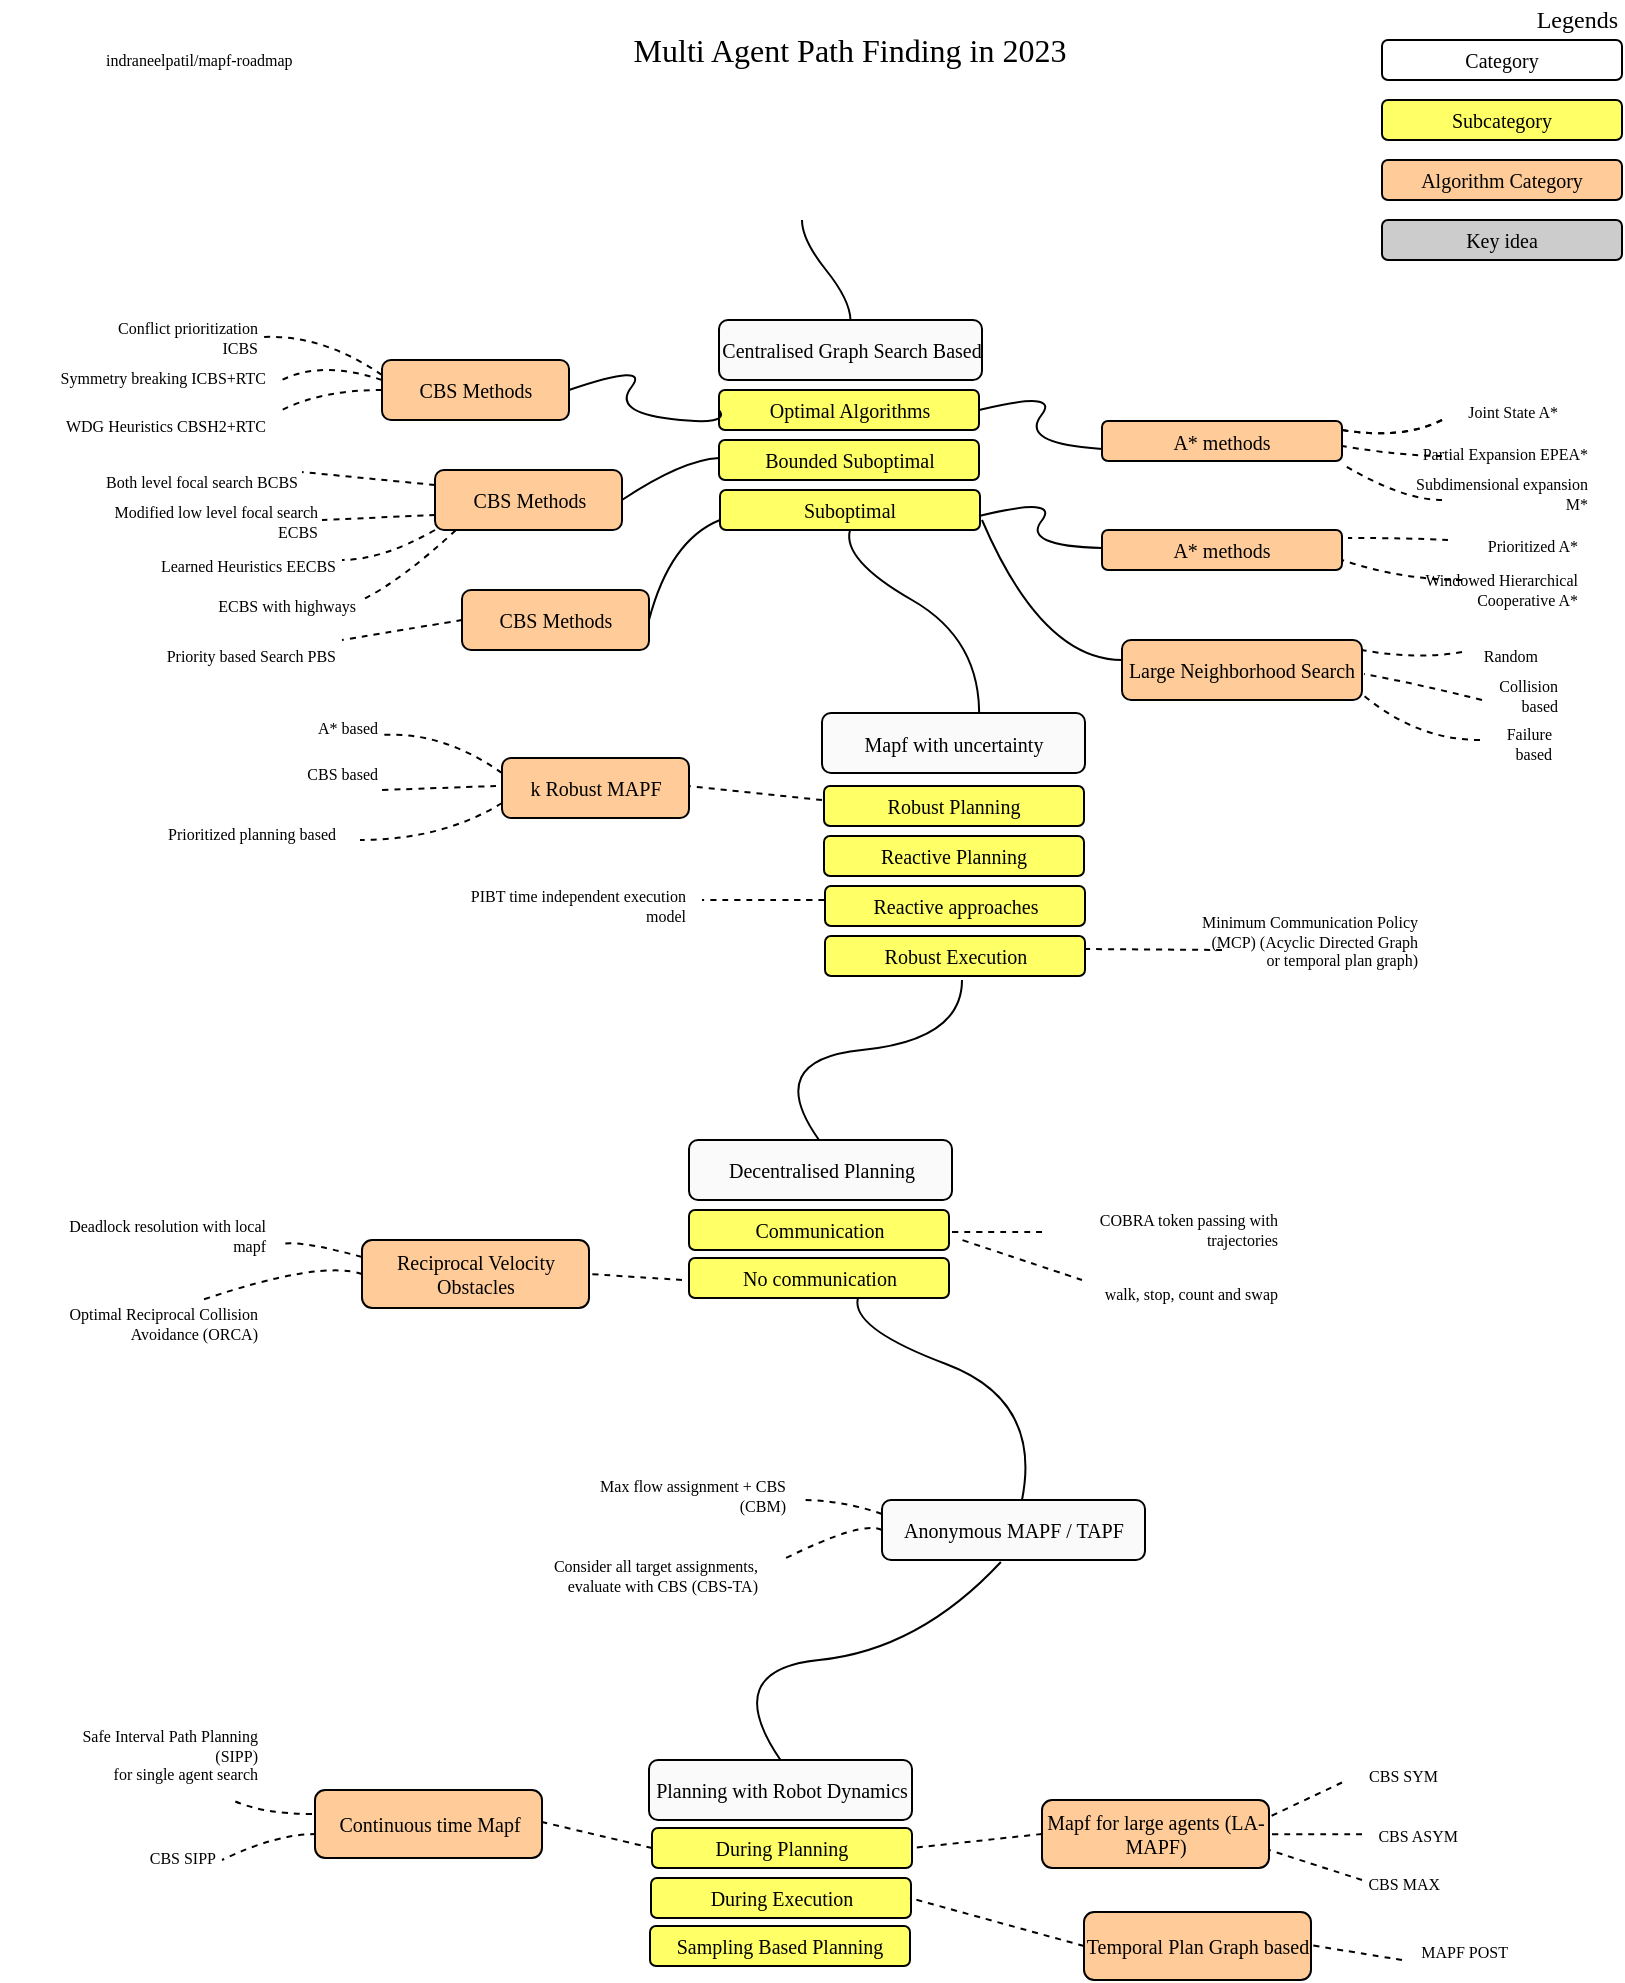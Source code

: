 <mxfile version="21.6.3" type="github">
  <diagram id="CwU8dhpzYnV2hqpYqISQ" name="Page-1">
    <mxGraphModel dx="1590" dy="447" grid="1" gridSize="10" guides="1" tooltips="1" connect="1" arrows="1" fold="1" page="1" pageScale="1" pageWidth="827" pageHeight="1169" background="#ffffff" math="0" shadow="0">
      <root>
        <mxCell id="0" />
        <mxCell id="1" parent="0" />
        <mxCell id="4" value="Multi Agent Path Finding in 2023" style="text;html=1;strokeColor=none;fillColor=none;align=center;verticalAlign=middle;whiteSpace=wrap;rounded=0;comic=0;fontFamily=Verdana;fontSize=16;fontStyle=0" parent="1" vertex="1">
          <mxGeometry x="273.5" y="30" width="280" height="30" as="geometry" />
        </mxCell>
        <mxCell id="5" value="Legends" style="text;html=1;strokeColor=none;fillColor=none;align=right;verticalAlign=middle;whiteSpace=wrap;rounded=0;comic=0;fontFamily=Verdana;fontSize=12;" parent="1" vertex="1">
          <mxGeometry x="720" y="20" width="80" height="20" as="geometry" />
        </mxCell>
        <mxCell id="7" value="Subcategory" style="rounded=1;whiteSpace=wrap;html=1;comic=0;fontFamily=Verdana;fontSize=10;fillColor=#FFFF66;" parent="1" vertex="1">
          <mxGeometry x="680" y="70" width="120" height="20" as="geometry" />
        </mxCell>
        <mxCell id="9" value="Algorithm Category" style="rounded=1;whiteSpace=wrap;html=1;comic=0;fontFamily=Verdana;fontSize=10;fillColor=#FFCC99;" parent="1" vertex="1">
          <mxGeometry x="680" y="100" width="120" height="20" as="geometry" />
        </mxCell>
        <mxCell id="10" value="Key idea" style="rounded=1;whiteSpace=wrap;html=1;comic=0;fontFamily=Verdana;fontSize=10;fillColor=#CCCCCC;" parent="1" vertex="1">
          <mxGeometry x="680" y="130" width="120" height="20" as="geometry" />
        </mxCell>
        <mxCell id="15" value="" style="curved=1;endArrow=none;html=1;fontFamily=Verdana;fontSize=10;exitX=0.5;exitY=1;entryX=0.5;entryY=0;endFill=0;" parent="1" target="17" edge="1">
          <mxGeometry width="50" height="50" relative="1" as="geometry">
            <mxPoint x="390" y="130" as="sourcePoint" />
            <mxPoint x="360" y="190" as="targetPoint" />
            <Array as="points">
              <mxPoint x="390" y="140" />
              <mxPoint x="414" y="170" />
            </Array>
          </mxGeometry>
        </mxCell>
        <mxCell id="17" value="Centralised Graph Search Based" style="rounded=1;whiteSpace=wrap;html=1;comic=0;fontFamily=Verdana;fontSize=10;fillColor=#fafafa;" parent="1" vertex="1">
          <mxGeometry x="348.5" y="180" width="131.5" height="30" as="geometry" />
        </mxCell>
        <mxCell id="18" value="Optimal Algorithms" style="rounded=1;whiteSpace=wrap;html=1;comic=0;fontFamily=Verdana;fontSize=10;fillColor=#FFFF66;" parent="1" vertex="1">
          <mxGeometry x="348.5" y="215" width="130" height="20" as="geometry" />
        </mxCell>
        <mxCell id="20" value="Bounded Suboptimal" style="rounded=1;whiteSpace=wrap;html=1;comic=0;fontFamily=Verdana;fontSize=10;fillColor=#FFFF66;" parent="1" vertex="1">
          <mxGeometry x="348.5" y="240" width="130" height="20" as="geometry" />
        </mxCell>
        <mxCell id="52" value="" style="curved=1;endArrow=none;html=1;fontFamily=Verdana;fontSize=10;entryX=0.5;entryY=0;endFill=0;exitX=0.5;exitY=1;exitDx=0;exitDy=0;" parent="1" source="3GfHXLE6OEoNehkDiDL5-192" edge="1">
          <mxGeometry width="50" height="50" relative="1" as="geometry">
            <mxPoint x="420" y="290" as="sourcePoint" />
            <mxPoint x="478.5" y="380" as="targetPoint" />
            <Array as="points">
              <mxPoint x="410" y="300" />
              <mxPoint x="480" y="340" />
            </Array>
          </mxGeometry>
        </mxCell>
        <mxCell id="ac9188710934de2-52" value="" style="shape=image;html=1;verticalAlign=top;verticalLabelPosition=bottom;labelBackgroundColor=#ffffff;imageAspect=0;aspect=fixed;image=https://cdn1.iconfinder.com/data/icons/logotypes/32/github-128.png;rounded=1;glass=0;comic=0;strokeColor=#000000;fillColor=#FFFFFF;fontFamily=Verdana;fontSize=14;align=center;" parent="1" vertex="1">
          <mxGeometry x="20" y="40" width="20" height="20" as="geometry" />
        </mxCell>
        <mxCell id="ac9188710934de2-55" value="indraneelpatil/mapf-roadmap" style="text;html=1;strokeColor=none;fillColor=none;align=left;verticalAlign=middle;whiteSpace=wrap;rounded=0;comic=0;fontFamily=Verdana;fontSize=8;" parent="1" vertex="1">
          <mxGeometry x="40" y="42.5" width="260" height="15" as="geometry" />
        </mxCell>
        <mxCell id="3GfHXLE6OEoNehkDiDL5-192" value="Suboptimal" style="rounded=1;whiteSpace=wrap;html=1;comic=0;fontFamily=Verdana;fontSize=10;fillColor=#FFFF66;" vertex="1" parent="1">
          <mxGeometry x="349" y="265" width="130" height="20" as="geometry" />
        </mxCell>
        <mxCell id="3GfHXLE6OEoNehkDiDL5-195" value="" style="curved=1;endArrow=none;html=1;fontFamily=Verdana;fontSize=10;exitX=0;exitY=0.5;entryX=1;entryY=0.5;endFill=0;exitDx=0;exitDy=0;" edge="1" parent="1" source="3GfHXLE6OEoNehkDiDL5-196">
          <mxGeometry width="50" height="50" relative="1" as="geometry">
            <mxPoint x="589.5" y="247" as="sourcePoint" />
            <mxPoint x="478.5" y="225" as="targetPoint" />
            <Array as="points">
              <mxPoint x="559.5" y="247" />
              <mxPoint x="500" y="240" />
              <mxPoint x="519.5" y="215" />
            </Array>
          </mxGeometry>
        </mxCell>
        <mxCell id="3GfHXLE6OEoNehkDiDL5-196" value="A* methods" style="rounded=1;whiteSpace=wrap;html=1;comic=0;fontFamily=Verdana;fontSize=10;fillColor=#ffcc99;strokeColor=#000000;" vertex="1" parent="1">
          <mxGeometry x="540" y="230.5" width="120" height="20" as="geometry" />
        </mxCell>
        <mxCell id="3GfHXLE6OEoNehkDiDL5-197" value="Category" style="rounded=1;whiteSpace=wrap;html=1;comic=0;fontFamily=Verdana;fontSize=10;" vertex="1" parent="1">
          <mxGeometry x="680" y="40" width="120" height="20" as="geometry" />
        </mxCell>
        <mxCell id="3GfHXLE6OEoNehkDiDL5-198" value="" style="curved=1;endArrow=none;html=1;fontFamily=Verdana;fontSize=8;entryX=1;entryY=0.5;endFill=0;dashed=1;" edge="1" parent="1">
          <mxGeometry width="50" height="50" relative="1" as="geometry">
            <mxPoint x="710" y="230" as="sourcePoint" />
            <mxPoint x="660" y="235" as="targetPoint" />
            <Array as="points">
              <mxPoint x="690" y="240" />
            </Array>
          </mxGeometry>
        </mxCell>
        <mxCell id="3GfHXLE6OEoNehkDiDL5-199" value="Joint State A*" style="text;html=1;strokeColor=none;fillColor=none;align=right;verticalAlign=middle;whiteSpace=wrap;rounded=0;comic=0;fontFamily=Verdana;fontSize=8;" vertex="1" parent="1">
          <mxGeometry x="510" y="218" width="260" height="15" as="geometry" />
        </mxCell>
        <mxCell id="3GfHXLE6OEoNehkDiDL5-200" value="" style="curved=1;endArrow=none;html=1;fontFamily=Verdana;fontSize=8;entryX=1;entryY=0.5;endFill=0;dashed=1;" edge="1" parent="1">
          <mxGeometry width="50" height="50" relative="1" as="geometry">
            <mxPoint x="710" y="248" as="sourcePoint" />
            <mxPoint x="660" y="243" as="targetPoint" />
            <Array as="points">
              <mxPoint x="690" y="248" />
            </Array>
          </mxGeometry>
        </mxCell>
        <mxCell id="3GfHXLE6OEoNehkDiDL5-201" value="Partial Expansion EPEA*" style="text;html=1;strokeColor=none;fillColor=none;align=right;verticalAlign=middle;whiteSpace=wrap;rounded=0;comic=0;fontFamily=Verdana;fontSize=8;" vertex="1" parent="1">
          <mxGeometry x="695" y="240" width="90" height="13" as="geometry" />
        </mxCell>
        <mxCell id="3GfHXLE6OEoNehkDiDL5-202" value="" style="curved=1;endArrow=none;html=1;fontFamily=Verdana;fontSize=8;entryX=1;entryY=0.5;endFill=0;dashed=1;" edge="1" parent="1">
          <mxGeometry width="50" height="50" relative="1" as="geometry">
            <mxPoint x="710" y="270" as="sourcePoint" />
            <mxPoint x="660" y="252" as="targetPoint" />
            <Array as="points">
              <mxPoint x="690" y="270" />
            </Array>
          </mxGeometry>
        </mxCell>
        <mxCell id="3GfHXLE6OEoNehkDiDL5-203" value="Subdimensional expansion M*" style="text;html=1;strokeColor=none;fillColor=none;align=right;verticalAlign=middle;whiteSpace=wrap;rounded=0;comic=0;fontFamily=Verdana;fontSize=8;" vertex="1" parent="1">
          <mxGeometry x="695" y="260" width="90" height="13" as="geometry" />
        </mxCell>
        <mxCell id="3GfHXLE6OEoNehkDiDL5-204" value="CBS Methods" style="rounded=1;whiteSpace=wrap;html=1;comic=0;fontFamily=Verdana;fontSize=10;fillColor=#ffcc99;strokeColor=#000000;" vertex="1" parent="1">
          <mxGeometry x="180" y="200" width="93.5" height="30" as="geometry" />
        </mxCell>
        <mxCell id="3GfHXLE6OEoNehkDiDL5-205" value="" style="curved=1;endArrow=none;html=1;fontFamily=Verdana;fontSize=10;exitX=0;exitY=0.5;entryX=1;entryY=0.5;endFill=0;exitDx=0;exitDy=0;entryDx=0;entryDy=0;" edge="1" parent="1" source="18" target="3GfHXLE6OEoNehkDiDL5-204">
          <mxGeometry width="50" height="50" relative="1" as="geometry">
            <mxPoint x="335" y="227" as="sourcePoint" />
            <mxPoint x="273.5" y="211" as="targetPoint" />
            <Array as="points">
              <mxPoint x="354.5" y="233" />
              <mxPoint x="295" y="226" />
              <mxPoint x="314.5" y="201" />
            </Array>
          </mxGeometry>
        </mxCell>
        <mxCell id="3GfHXLE6OEoNehkDiDL5-206" value="" style="curved=1;endArrow=none;html=1;fontFamily=Verdana;fontSize=8;endFill=0;dashed=1;exitX=0;exitY=0.5;" edge="1" parent="1">
          <mxGeometry width="50" height="50" relative="1" as="geometry">
            <mxPoint x="180" y="210" as="sourcePoint" />
            <mxPoint x="130" y="210" as="targetPoint" />
            <Array as="points">
              <mxPoint x="150" y="200" />
            </Array>
          </mxGeometry>
        </mxCell>
        <mxCell id="3GfHXLE6OEoNehkDiDL5-207" value="Conflict prioritization ICBS" style="text;html=1;strokeColor=none;fillColor=none;align=right;verticalAlign=middle;whiteSpace=wrap;rounded=0;comic=0;fontFamily=Verdana;fontSize=8;" vertex="1" parent="1">
          <mxGeometry x="30" y="180" width="90" height="17" as="geometry" />
        </mxCell>
        <mxCell id="3GfHXLE6OEoNehkDiDL5-208" value="" style="curved=1;endArrow=none;html=1;fontFamily=Verdana;fontSize=8;endFill=0;dashed=1;exitX=0;exitY=0.5;exitDx=0;exitDy=0;" edge="1" parent="1" source="3GfHXLE6OEoNehkDiDL5-204">
          <mxGeometry width="50" height="50" relative="1" as="geometry">
            <mxPoint x="180" y="225" as="sourcePoint" />
            <mxPoint x="130" y="225" as="targetPoint" />
            <Array as="points">
              <mxPoint x="150" y="215" />
            </Array>
          </mxGeometry>
        </mxCell>
        <mxCell id="3GfHXLE6OEoNehkDiDL5-209" value="Symmetry breaking ICBS+RTC" style="text;html=1;strokeColor=none;fillColor=none;align=right;verticalAlign=middle;whiteSpace=wrap;rounded=0;comic=0;fontFamily=Verdana;fontSize=8;" vertex="1" parent="1">
          <mxGeometry x="14" y="201.5" width="110" height="15" as="geometry" />
        </mxCell>
        <mxCell id="3GfHXLE6OEoNehkDiDL5-210" value="" style="curved=1;endArrow=none;html=1;fontFamily=Verdana;fontSize=8;entryX=1;entryY=0.5;endFill=0;dashed=1;" edge="1" parent="1">
          <mxGeometry width="50" height="50" relative="1" as="geometry">
            <mxPoint x="710" y="230" as="sourcePoint" />
            <mxPoint x="660" y="235" as="targetPoint" />
            <Array as="points">
              <mxPoint x="690" y="240" />
            </Array>
          </mxGeometry>
        </mxCell>
        <mxCell id="3GfHXLE6OEoNehkDiDL5-212" value="WDG Heuristics CBSH2+RTC" style="text;html=1;strokeColor=none;fillColor=none;align=right;verticalAlign=middle;whiteSpace=wrap;rounded=0;comic=0;fontFamily=Verdana;fontSize=8;" vertex="1" parent="1">
          <mxGeometry x="14" y="225" width="110" height="15" as="geometry" />
        </mxCell>
        <mxCell id="3GfHXLE6OEoNehkDiDL5-214" value="" style="curved=1;endArrow=none;html=1;fontFamily=Verdana;fontSize=8;endFill=0;dashed=1;exitX=0;exitY=0.25;exitDx=0;exitDy=0;entryX=1;entryY=0.5;entryDx=0;entryDy=0;" edge="1" parent="1" source="3GfHXLE6OEoNehkDiDL5-204" target="3GfHXLE6OEoNehkDiDL5-207">
          <mxGeometry width="50" height="50" relative="1" as="geometry">
            <mxPoint x="180" y="197" as="sourcePoint" />
            <mxPoint x="130" y="197" as="targetPoint" />
            <Array as="points">
              <mxPoint x="150" y="187" />
            </Array>
          </mxGeometry>
        </mxCell>
        <mxCell id="3GfHXLE6OEoNehkDiDL5-215" value="CBS Methods" style="rounded=1;whiteSpace=wrap;html=1;comic=0;fontFamily=Verdana;fontSize=10;fillColor=#ffcc99;strokeColor=#000000;" vertex="1" parent="1">
          <mxGeometry x="206.5" y="255" width="93.5" height="30" as="geometry" />
        </mxCell>
        <mxCell id="3GfHXLE6OEoNehkDiDL5-216" value="" style="curved=1;endArrow=none;html=1;fontFamily=Verdana;fontSize=10;exitX=0;exitY=0.5;entryX=1;entryY=0.5;endFill=0;exitDx=0;exitDy=0;entryDx=0;entryDy=0;" edge="1" parent="1" target="3GfHXLE6OEoNehkDiDL5-215">
          <mxGeometry width="50" height="50" relative="1" as="geometry">
            <mxPoint x="348.5" y="249" as="sourcePoint" />
            <mxPoint x="273.5" y="239" as="targetPoint" />
            <Array as="points">
              <mxPoint x="330" y="250" />
            </Array>
          </mxGeometry>
        </mxCell>
        <mxCell id="3GfHXLE6OEoNehkDiDL5-217" value="" style="curved=1;endArrow=none;html=1;fontFamily=Verdana;fontSize=8;endFill=0;dashed=1;exitX=0;exitY=0.25;exitDx=0;exitDy=0;" edge="1" parent="1" source="3GfHXLE6OEoNehkDiDL5-215">
          <mxGeometry width="50" height="50" relative="1" as="geometry">
            <mxPoint x="200" y="256" as="sourcePoint" />
            <mxPoint x="140" y="256" as="targetPoint" />
            <Array as="points" />
          </mxGeometry>
        </mxCell>
        <mxCell id="3GfHXLE6OEoNehkDiDL5-218" value="Both level focal search BCBS" style="text;html=1;strokeColor=none;fillColor=none;align=right;verticalAlign=middle;whiteSpace=wrap;rounded=0;comic=0;fontFamily=Verdana;fontSize=8;" vertex="1" parent="1">
          <mxGeometry x="30" y="253" width="110" height="15" as="geometry" />
        </mxCell>
        <mxCell id="3GfHXLE6OEoNehkDiDL5-219" value="" style="curved=1;endArrow=none;html=1;fontFamily=Verdana;fontSize=8;endFill=0;dashed=1;exitX=0;exitY=0.75;exitDx=0;exitDy=0;" edge="1" parent="1" source="3GfHXLE6OEoNehkDiDL5-215">
          <mxGeometry width="50" height="50" relative="1" as="geometry">
            <mxPoint x="184" y="284.2" as="sourcePoint" />
            <mxPoint x="150" y="280" as="targetPoint" />
            <Array as="points" />
          </mxGeometry>
        </mxCell>
        <mxCell id="3GfHXLE6OEoNehkDiDL5-220" value="Modified low level focal search ECBS" style="text;html=1;strokeColor=none;fillColor=none;align=right;verticalAlign=middle;whiteSpace=wrap;rounded=0;comic=0;fontFamily=Verdana;fontSize=8;" vertex="1" parent="1">
          <mxGeometry x="40" y="273" width="110" height="15" as="geometry" />
        </mxCell>
        <mxCell id="3GfHXLE6OEoNehkDiDL5-221" value="" style="curved=1;endArrow=none;html=1;fontFamily=Verdana;fontSize=8;endFill=0;dashed=1;exitX=0;exitY=1;exitDx=0;exitDy=0;" edge="1" parent="1" source="3GfHXLE6OEoNehkDiDL5-215">
          <mxGeometry width="50" height="50" relative="1" as="geometry">
            <mxPoint x="210" y="276" as="sourcePoint" />
            <mxPoint x="160" y="300" as="targetPoint" />
            <Array as="points">
              <mxPoint x="180" y="300" />
            </Array>
          </mxGeometry>
        </mxCell>
        <mxCell id="3GfHXLE6OEoNehkDiDL5-222" value="Learned Heuristics EECBS" style="text;html=1;strokeColor=none;fillColor=none;align=right;verticalAlign=middle;whiteSpace=wrap;rounded=0;comic=0;fontFamily=Verdana;fontSize=8;" vertex="1" parent="1">
          <mxGeometry x="49" y="295" width="110" height="15" as="geometry" />
        </mxCell>
        <mxCell id="3GfHXLE6OEoNehkDiDL5-223" value="A* methods" style="rounded=1;whiteSpace=wrap;html=1;comic=0;fontFamily=Verdana;fontSize=10;fillColor=#ffcc99;strokeColor=#000000;" vertex="1" parent="1">
          <mxGeometry x="540" y="285" width="120" height="20" as="geometry" />
        </mxCell>
        <mxCell id="3GfHXLE6OEoNehkDiDL5-224" value="" style="curved=1;endArrow=none;html=1;fontFamily=Verdana;fontSize=10;exitX=0;exitY=0.5;entryX=1;entryY=0.5;endFill=0;exitDx=0;exitDy=0;" edge="1" parent="1">
          <mxGeometry width="50" height="50" relative="1" as="geometry">
            <mxPoint x="540" y="294" as="sourcePoint" />
            <mxPoint x="478.5" y="278" as="targetPoint" />
            <Array as="points">
              <mxPoint x="500" y="293" />
              <mxPoint x="519.5" y="268" />
            </Array>
          </mxGeometry>
        </mxCell>
        <mxCell id="3GfHXLE6OEoNehkDiDL5-226" value="" style="curved=1;endArrow=none;html=1;fontFamily=Verdana;fontSize=8;entryX=1;entryY=0.5;endFill=0;dashed=1;" edge="1" parent="1">
          <mxGeometry width="50" height="50" relative="1" as="geometry">
            <mxPoint x="713" y="290" as="sourcePoint" />
            <mxPoint x="663" y="289" as="targetPoint" />
            <Array as="points">
              <mxPoint x="693" y="289" />
            </Array>
          </mxGeometry>
        </mxCell>
        <mxCell id="3GfHXLE6OEoNehkDiDL5-227" value="Prioritized A*" style="text;html=1;strokeColor=none;fillColor=none;align=right;verticalAlign=middle;whiteSpace=wrap;rounded=0;comic=0;fontFamily=Verdana;fontSize=8;" vertex="1" parent="1">
          <mxGeometry x="720" y="285" width="60" height="15" as="geometry" />
        </mxCell>
        <mxCell id="3GfHXLE6OEoNehkDiDL5-228" value="" style="curved=1;endArrow=none;html=1;fontFamily=Verdana;fontSize=8;endFill=0;dashed=1;exitX=0;exitY=1;exitDx=0;exitDy=0;" edge="1" parent="1">
          <mxGeometry width="50" height="50" relative="1" as="geometry">
            <mxPoint x="217" y="285" as="sourcePoint" />
            <mxPoint x="170" y="320" as="targetPoint" />
            <Array as="points">
              <mxPoint x="190" y="310" />
            </Array>
          </mxGeometry>
        </mxCell>
        <mxCell id="3GfHXLE6OEoNehkDiDL5-229" value="ECBS with highways" style="text;html=1;strokeColor=none;fillColor=none;align=right;verticalAlign=middle;whiteSpace=wrap;rounded=0;comic=0;fontFamily=Verdana;fontSize=8;" vertex="1" parent="1">
          <mxGeometry x="59" y="315" width="110" height="15" as="geometry" />
        </mxCell>
        <mxCell id="3GfHXLE6OEoNehkDiDL5-230" value="Windowed Hierarchical Cooperative A*" style="text;html=1;strokeColor=none;fillColor=none;align=right;verticalAlign=middle;whiteSpace=wrap;rounded=0;comic=0;fontFamily=Verdana;fontSize=8;" vertex="1" parent="1">
          <mxGeometry x="700" y="307" width="80" height="15" as="geometry" />
        </mxCell>
        <mxCell id="3GfHXLE6OEoNehkDiDL5-235" value="" style="curved=1;endArrow=none;html=1;fontFamily=Verdana;fontSize=8;entryX=1;entryY=0.75;endFill=0;dashed=1;entryDx=0;entryDy=0;" edge="1" parent="1" target="3GfHXLE6OEoNehkDiDL5-223">
          <mxGeometry width="50" height="50" relative="1" as="geometry">
            <mxPoint x="720" y="310" as="sourcePoint" />
            <mxPoint x="670" y="305" as="targetPoint" />
            <Array as="points">
              <mxPoint x="690" y="310" />
            </Array>
          </mxGeometry>
        </mxCell>
        <mxCell id="3GfHXLE6OEoNehkDiDL5-236" value="CBS Methods" style="rounded=1;whiteSpace=wrap;html=1;comic=0;fontFamily=Verdana;fontSize=10;fillColor=#ffcc99;strokeColor=#000000;" vertex="1" parent="1">
          <mxGeometry x="220" y="315" width="93.5" height="30" as="geometry" />
        </mxCell>
        <mxCell id="3GfHXLE6OEoNehkDiDL5-238" value="" style="curved=1;endArrow=none;html=1;fontFamily=Verdana;fontSize=10;exitX=0;exitY=0.75;entryX=1;entryY=0.5;endFill=0;exitDx=0;exitDy=0;entryDx=0;entryDy=0;" edge="1" parent="1" source="3GfHXLE6OEoNehkDiDL5-192" target="3GfHXLE6OEoNehkDiDL5-236">
          <mxGeometry width="50" height="50" relative="1" as="geometry">
            <mxPoint x="372" y="305" as="sourcePoint" />
            <mxPoint x="323.5" y="326" as="targetPoint" />
            <Array as="points">
              <mxPoint x="324" y="290" />
            </Array>
          </mxGeometry>
        </mxCell>
        <mxCell id="3GfHXLE6OEoNehkDiDL5-239" value="" style="curved=1;endArrow=none;html=1;fontFamily=Verdana;fontSize=8;endFill=0;dashed=1;exitX=0;exitY=0.75;exitDx=0;exitDy=0;" edge="1" parent="1">
          <mxGeometry width="50" height="50" relative="1" as="geometry">
            <mxPoint x="220" y="330" as="sourcePoint" />
            <mxPoint x="160" y="340" as="targetPoint" />
            <Array as="points" />
          </mxGeometry>
        </mxCell>
        <mxCell id="3GfHXLE6OEoNehkDiDL5-240" value="Priority based Search PBS" style="text;html=1;strokeColor=none;fillColor=none;align=right;verticalAlign=middle;whiteSpace=wrap;rounded=0;comic=0;fontFamily=Verdana;fontSize=8;" vertex="1" parent="1">
          <mxGeometry x="49" y="340" width="110" height="15" as="geometry" />
        </mxCell>
        <mxCell id="3GfHXLE6OEoNehkDiDL5-243" value="" style="curved=1;endArrow=none;html=1;fontFamily=Verdana;fontSize=10;endFill=0;" edge="1" parent="1">
          <mxGeometry width="50" height="50" relative="1" as="geometry">
            <mxPoint x="550" y="350" as="sourcePoint" />
            <mxPoint x="480" y="280" as="targetPoint" />
            <Array as="points">
              <mxPoint x="510" y="350" />
            </Array>
          </mxGeometry>
        </mxCell>
        <mxCell id="3GfHXLE6OEoNehkDiDL5-244" value="Large Neighborhood Search" style="rounded=1;whiteSpace=wrap;html=1;comic=0;fontFamily=Verdana;fontSize=10;fillColor=#ffcc99;strokeColor=#000000;" vertex="1" parent="1">
          <mxGeometry x="550" y="340" width="120" height="30" as="geometry" />
        </mxCell>
        <mxCell id="3GfHXLE6OEoNehkDiDL5-247" value="" style="curved=1;endArrow=none;html=1;fontFamily=Verdana;fontSize=8;entryX=1;entryY=0.5;endFill=0;dashed=1;" edge="1" parent="1">
          <mxGeometry width="50" height="50" relative="1" as="geometry">
            <mxPoint x="720" y="346" as="sourcePoint" />
            <mxPoint x="670" y="345" as="targetPoint" />
            <Array as="points">
              <mxPoint x="697" y="350" />
            </Array>
          </mxGeometry>
        </mxCell>
        <mxCell id="3GfHXLE6OEoNehkDiDL5-248" value="Random" style="text;html=1;strokeColor=none;fillColor=none;align=right;verticalAlign=middle;whiteSpace=wrap;rounded=0;comic=0;fontFamily=Verdana;fontSize=8;" vertex="1" parent="1">
          <mxGeometry x="720" y="340" width="40" height="15" as="geometry" />
        </mxCell>
        <mxCell id="3GfHXLE6OEoNehkDiDL5-251" value="" style="curved=1;endArrow=none;html=1;fontFamily=Verdana;fontSize=8;entryX=1;entryY=0.5;endFill=0;dashed=1;" edge="1" parent="1">
          <mxGeometry width="50" height="50" relative="1" as="geometry">
            <mxPoint x="730" y="370" as="sourcePoint" />
            <mxPoint x="671" y="357" as="targetPoint" />
            <Array as="points">
              <mxPoint x="698" y="362" />
            </Array>
          </mxGeometry>
        </mxCell>
        <mxCell id="3GfHXLE6OEoNehkDiDL5-252" value="Collision based" style="text;html=1;strokeColor=none;fillColor=none;align=right;verticalAlign=middle;whiteSpace=wrap;rounded=0;comic=0;fontFamily=Verdana;fontSize=8;" vertex="1" parent="1">
          <mxGeometry x="730" y="360" width="40" height="15" as="geometry" />
        </mxCell>
        <mxCell id="3GfHXLE6OEoNehkDiDL5-253" value="" style="curved=1;endArrow=none;html=1;fontFamily=Verdana;fontSize=8;entryX=1;entryY=0.5;endFill=0;dashed=1;" edge="1" parent="1">
          <mxGeometry width="50" height="50" relative="1" as="geometry">
            <mxPoint x="729" y="390" as="sourcePoint" />
            <mxPoint x="670" y="367" as="targetPoint" />
            <Array as="points">
              <mxPoint x="697" y="390" />
            </Array>
          </mxGeometry>
        </mxCell>
        <mxCell id="3GfHXLE6OEoNehkDiDL5-254" value="Failure based" style="text;html=1;strokeColor=none;fillColor=none;align=right;verticalAlign=middle;whiteSpace=wrap;rounded=0;comic=0;fontFamily=Verdana;fontSize=8;" vertex="1" parent="1">
          <mxGeometry x="727" y="384" width="40" height="15" as="geometry" />
        </mxCell>
        <mxCell id="3GfHXLE6OEoNehkDiDL5-255" value="Mapf with uncertainty" style="rounded=1;whiteSpace=wrap;html=1;comic=0;fontFamily=Verdana;fontSize=10;fillColor=#fafafa;" vertex="1" parent="1">
          <mxGeometry x="400" y="376.5" width="131.5" height="30" as="geometry" />
        </mxCell>
        <mxCell id="3GfHXLE6OEoNehkDiDL5-257" value="Robust Planning" style="rounded=1;whiteSpace=wrap;html=1;comic=0;fontFamily=Verdana;fontSize=10;fillColor=#FFFF66;" vertex="1" parent="1">
          <mxGeometry x="401" y="413" width="130" height="20" as="geometry" />
        </mxCell>
        <mxCell id="3GfHXLE6OEoNehkDiDL5-258" value="Reactive Planning" style="rounded=1;whiteSpace=wrap;html=1;comic=0;fontFamily=Verdana;fontSize=10;fillColor=#FFFF66;" vertex="1" parent="1">
          <mxGeometry x="401" y="438" width="130" height="20" as="geometry" />
        </mxCell>
        <mxCell id="3GfHXLE6OEoNehkDiDL5-259" value="Reactive approaches" style="rounded=1;whiteSpace=wrap;html=1;comic=0;fontFamily=Verdana;fontSize=10;fillColor=#FFFF66;" vertex="1" parent="1">
          <mxGeometry x="401.5" y="463" width="130" height="20" as="geometry" />
        </mxCell>
        <mxCell id="3GfHXLE6OEoNehkDiDL5-260" value="Robust Execution" style="rounded=1;whiteSpace=wrap;html=1;comic=0;fontFamily=Verdana;fontSize=10;fillColor=#FFFF66;" vertex="1" parent="1">
          <mxGeometry x="401.5" y="488" width="130" height="20" as="geometry" />
        </mxCell>
        <mxCell id="3GfHXLE6OEoNehkDiDL5-263" value="" style="curved=1;endArrow=none;html=1;fontFamily=Verdana;fontSize=8;endFill=0;dashed=1;exitX=0;exitY=0.25;exitDx=0;exitDy=0;" edge="1" parent="1">
          <mxGeometry width="50" height="50" relative="1" as="geometry">
            <mxPoint x="400" y="420" as="sourcePoint" />
            <mxPoint x="333" y="413" as="targetPoint" />
            <Array as="points" />
          </mxGeometry>
        </mxCell>
        <mxCell id="3GfHXLE6OEoNehkDiDL5-265" value="" style="curved=1;endArrow=none;html=1;fontFamily=Verdana;fontSize=8;endFill=0;dashed=1;" edge="1" parent="1">
          <mxGeometry width="50" height="50" relative="1" as="geometry">
            <mxPoint x="600" y="495" as="sourcePoint" />
            <mxPoint x="531" y="494.5" as="targetPoint" />
            <Array as="points" />
          </mxGeometry>
        </mxCell>
        <mxCell id="3GfHXLE6OEoNehkDiDL5-266" value="Minimum Communication Policy (MCP) (Acyclic Directed Graph or temporal plan graph)" style="text;html=1;strokeColor=none;fillColor=none;align=right;verticalAlign=middle;whiteSpace=wrap;rounded=0;comic=0;fontFamily=Verdana;fontSize=8;" vertex="1" parent="1">
          <mxGeometry x="590" y="483" width="110" height="15" as="geometry" />
        </mxCell>
        <mxCell id="3GfHXLE6OEoNehkDiDL5-267" value="k Robust MAPF" style="rounded=1;whiteSpace=wrap;html=1;comic=0;fontFamily=Verdana;fontSize=10;fillColor=#ffcc99;strokeColor=#000000;" vertex="1" parent="1">
          <mxGeometry x="240" y="399" width="93.5" height="30" as="geometry" />
        </mxCell>
        <mxCell id="3GfHXLE6OEoNehkDiDL5-268" value="" style="curved=1;endArrow=none;html=1;fontFamily=Verdana;fontSize=8;endFill=0;dashed=1;exitX=0;exitY=0.25;exitDx=0;exitDy=0;entryX=1;entryY=0.5;entryDx=0;entryDy=0;" edge="1" parent="1">
          <mxGeometry width="50" height="50" relative="1" as="geometry">
            <mxPoint x="240" y="406.5" as="sourcePoint" />
            <mxPoint x="180" y="387.5" as="targetPoint" />
            <Array as="points">
              <mxPoint x="210" y="385.5" />
            </Array>
          </mxGeometry>
        </mxCell>
        <mxCell id="3GfHXLE6OEoNehkDiDL5-269" value="A* based" style="text;html=1;strokeColor=none;fillColor=none;align=right;verticalAlign=middle;whiteSpace=wrap;rounded=0;comic=0;fontFamily=Verdana;fontSize=8;" vertex="1" parent="1">
          <mxGeometry x="70" y="376.5" width="110" height="15" as="geometry" />
        </mxCell>
        <mxCell id="3GfHXLE6OEoNehkDiDL5-270" value="" style="curved=1;endArrow=none;html=1;fontFamily=Verdana;fontSize=8;endFill=0;dashed=1;exitX=0;exitY=0.75;exitDx=0;exitDy=0;" edge="1" parent="1">
          <mxGeometry width="50" height="50" relative="1" as="geometry">
            <mxPoint x="237" y="413" as="sourcePoint" />
            <mxPoint x="180" y="415" as="targetPoint" />
            <Array as="points" />
          </mxGeometry>
        </mxCell>
        <mxCell id="3GfHXLE6OEoNehkDiDL5-271" value="CBS based" style="text;html=1;strokeColor=none;fillColor=none;align=right;verticalAlign=middle;whiteSpace=wrap;rounded=0;comic=0;fontFamily=Verdana;fontSize=8;" vertex="1" parent="1">
          <mxGeometry x="70" y="399" width="110" height="15" as="geometry" />
        </mxCell>
        <mxCell id="3GfHXLE6OEoNehkDiDL5-272" value="" style="curved=1;endArrow=none;html=1;fontFamily=Verdana;fontSize=8;endFill=0;dashed=1;exitX=0;exitY=0.75;exitDx=0;exitDy=0;" edge="1" parent="1" source="3GfHXLE6OEoNehkDiDL5-267">
          <mxGeometry width="50" height="50" relative="1" as="geometry">
            <mxPoint x="229" y="450" as="sourcePoint" />
            <mxPoint x="169" y="440" as="targetPoint" />
            <Array as="points">
              <mxPoint x="210" y="440" />
            </Array>
          </mxGeometry>
        </mxCell>
        <mxCell id="3GfHXLE6OEoNehkDiDL5-273" value="Prioritized planning based" style="text;html=1;strokeColor=none;fillColor=none;align=right;verticalAlign=middle;whiteSpace=wrap;rounded=0;comic=0;fontFamily=Verdana;fontSize=8;" vertex="1" parent="1">
          <mxGeometry x="49" y="429" width="110" height="15" as="geometry" />
        </mxCell>
        <mxCell id="3GfHXLE6OEoNehkDiDL5-274" value="Decentralised Planning" style="rounded=1;whiteSpace=wrap;html=1;comic=0;fontFamily=Verdana;fontSize=10;fillColor=#fafafa;" vertex="1" parent="1">
          <mxGeometry x="333.5" y="590" width="131.5" height="30" as="geometry" />
        </mxCell>
        <mxCell id="3GfHXLE6OEoNehkDiDL5-275" value="" style="curved=1;endArrow=none;html=1;fontFamily=Verdana;fontSize=10;entryX=0.5;entryY=0;endFill=0;" edge="1" parent="1">
          <mxGeometry width="50" height="50" relative="1" as="geometry">
            <mxPoint x="470" y="510" as="sourcePoint" />
            <mxPoint x="398.5" y="590" as="targetPoint" />
            <Array as="points">
              <mxPoint x="470" y="540" />
              <mxPoint x="370" y="550" />
            </Array>
          </mxGeometry>
        </mxCell>
        <mxCell id="3GfHXLE6OEoNehkDiDL5-278" value="" style="curved=1;endArrow=none;html=1;fontFamily=Verdana;fontSize=8;endFill=0;dashed=1;exitX=0;exitY=0.25;exitDx=0;exitDy=0;" edge="1" parent="1">
          <mxGeometry width="50" height="50" relative="1" as="geometry">
            <mxPoint x="401" y="470" as="sourcePoint" />
            <mxPoint x="340" y="470" as="targetPoint" />
            <Array as="points" />
          </mxGeometry>
        </mxCell>
        <mxCell id="3GfHXLE6OEoNehkDiDL5-279" value="PIBT time independent execution model" style="text;html=1;strokeColor=none;fillColor=none;align=right;verticalAlign=middle;whiteSpace=wrap;rounded=0;comic=0;fontFamily=Verdana;fontSize=8;" vertex="1" parent="1">
          <mxGeometry x="223.5" y="465.5" width="110" height="15" as="geometry" />
        </mxCell>
        <mxCell id="3GfHXLE6OEoNehkDiDL5-280" value="Communication" style="rounded=1;whiteSpace=wrap;html=1;comic=0;fontFamily=Verdana;fontSize=10;fillColor=#FFFF66;" vertex="1" parent="1">
          <mxGeometry x="333.5" y="625" width="130" height="20" as="geometry" />
        </mxCell>
        <mxCell id="3GfHXLE6OEoNehkDiDL5-281" value="No communication" style="rounded=1;whiteSpace=wrap;html=1;comic=0;fontFamily=Verdana;fontSize=10;fillColor=#FFFF66;" vertex="1" parent="1">
          <mxGeometry x="333.5" y="649" width="130" height="20" as="geometry" />
        </mxCell>
        <mxCell id="3GfHXLE6OEoNehkDiDL5-282" value="Reciprocal Velocity Obstacles" style="rounded=1;whiteSpace=wrap;html=1;comic=0;fontFamily=Verdana;fontSize=10;fillColor=#ffcc99;strokeColor=#000000;" vertex="1" parent="1">
          <mxGeometry x="170" y="640" width="113.5" height="34" as="geometry" />
        </mxCell>
        <mxCell id="3GfHXLE6OEoNehkDiDL5-283" value="" style="curved=1;endArrow=none;html=1;fontFamily=Verdana;fontSize=8;endFill=0;dashed=1;entryX=1;entryY=0.5;entryDx=0;entryDy=0;" edge="1" parent="1" target="3GfHXLE6OEoNehkDiDL5-282">
          <mxGeometry width="50" height="50" relative="1" as="geometry">
            <mxPoint x="330" y="660" as="sourcePoint" />
            <mxPoint x="282" y="655.5" as="targetPoint" />
            <Array as="points" />
          </mxGeometry>
        </mxCell>
        <mxCell id="3GfHXLE6OEoNehkDiDL5-284" value="" style="curved=1;endArrow=none;html=1;fontFamily=Verdana;fontSize=8;endFill=0;dashed=1;exitX=0;exitY=0.25;exitDx=0;exitDy=0;" edge="1" parent="1" source="3GfHXLE6OEoNehkDiDL5-282">
          <mxGeometry width="50" height="50" relative="1" as="geometry">
            <mxPoint x="169" y="661" as="sourcePoint" />
            <mxPoint x="130" y="642" as="targetPoint" />
            <Array as="points">
              <mxPoint x="139" y="640" />
            </Array>
          </mxGeometry>
        </mxCell>
        <mxCell id="3GfHXLE6OEoNehkDiDL5-285" value="Deadlock resolution with local mapf" style="text;html=1;strokeColor=none;fillColor=none;align=right;verticalAlign=middle;whiteSpace=wrap;rounded=0;comic=0;fontFamily=Verdana;fontSize=8;" vertex="1" parent="1">
          <mxGeometry x="14" y="630" width="110" height="15" as="geometry" />
        </mxCell>
        <mxCell id="3GfHXLE6OEoNehkDiDL5-286" value="" style="curved=1;endArrow=none;html=1;fontFamily=Verdana;fontSize=8;endFill=0;dashed=1;entryX=1;entryY=0.5;entryDx=0;entryDy=0;" edge="1" parent="1">
          <mxGeometry width="50" height="50" relative="1" as="geometry">
            <mxPoint x="510" y="636" as="sourcePoint" />
            <mxPoint x="465" y="636" as="targetPoint" />
            <Array as="points" />
          </mxGeometry>
        </mxCell>
        <mxCell id="3GfHXLE6OEoNehkDiDL5-287" value="COBRA token passing with trajectories" style="text;html=1;strokeColor=none;fillColor=none;align=right;verticalAlign=middle;whiteSpace=wrap;rounded=0;comic=0;fontFamily=Verdana;fontSize=8;" vertex="1" parent="1">
          <mxGeometry x="520" y="627.5" width="110" height="15" as="geometry" />
        </mxCell>
        <mxCell id="3GfHXLE6OEoNehkDiDL5-288" value="" style="curved=1;endArrow=none;html=1;fontFamily=Verdana;fontSize=8;endFill=0;dashed=1;" edge="1" parent="1">
          <mxGeometry width="50" height="50" relative="1" as="geometry">
            <mxPoint x="530" y="660" as="sourcePoint" />
            <mxPoint x="470" y="640" as="targetPoint" />
            <Array as="points" />
          </mxGeometry>
        </mxCell>
        <mxCell id="3GfHXLE6OEoNehkDiDL5-289" value="walk, stop, count and swap" style="text;html=1;strokeColor=none;fillColor=none;align=right;verticalAlign=middle;whiteSpace=wrap;rounded=0;comic=0;fontFamily=Verdana;fontSize=8;" vertex="1" parent="1">
          <mxGeometry x="520" y="659" width="110" height="15" as="geometry" />
        </mxCell>
        <mxCell id="3GfHXLE6OEoNehkDiDL5-290" value="" style="curved=1;endArrow=none;html=1;fontFamily=Verdana;fontSize=10;endFill=0;exitX=0.5;exitY=1;exitDx=0;exitDy=0;" edge="1" parent="1">
          <mxGeometry width="50" height="50" relative="1" as="geometry">
            <mxPoint x="418" y="669" as="sourcePoint" />
            <mxPoint x="500" y="770" as="targetPoint" />
            <Array as="points">
              <mxPoint x="414" y="684" />
              <mxPoint x="510" y="720" />
            </Array>
          </mxGeometry>
        </mxCell>
        <mxCell id="3GfHXLE6OEoNehkDiDL5-291" value="Anonymous MAPF / TAPF" style="rounded=1;whiteSpace=wrap;html=1;comic=0;fontFamily=Verdana;fontSize=10;fillColor=#fafafa;" vertex="1" parent="1">
          <mxGeometry x="430" y="770" width="131.5" height="30" as="geometry" />
        </mxCell>
        <mxCell id="3GfHXLE6OEoNehkDiDL5-292" value="" style="curved=1;endArrow=none;html=1;fontFamily=Verdana;fontSize=8;endFill=0;dashed=1;exitX=0;exitY=0.25;exitDx=0;exitDy=0;" edge="1" parent="1">
          <mxGeometry width="50" height="50" relative="1" as="geometry">
            <mxPoint x="430" y="777" as="sourcePoint" />
            <mxPoint x="390" y="770" as="targetPoint" />
            <Array as="points">
              <mxPoint x="410" y="770" />
            </Array>
          </mxGeometry>
        </mxCell>
        <mxCell id="3GfHXLE6OEoNehkDiDL5-293" value="Max flow assignment + CBS (CBM)" style="text;html=1;strokeColor=none;fillColor=none;align=right;verticalAlign=middle;whiteSpace=wrap;rounded=0;comic=0;fontFamily=Verdana;fontSize=8;" vertex="1" parent="1">
          <mxGeometry x="273.5" y="760" width="110" height="15" as="geometry" />
        </mxCell>
        <mxCell id="3GfHXLE6OEoNehkDiDL5-295" value="" style="curved=1;endArrow=none;html=1;fontFamily=Verdana;fontSize=8;endFill=0;dashed=1;exitX=0;exitY=0.5;exitDx=0;exitDy=0;" edge="1" parent="1" source="3GfHXLE6OEoNehkDiDL5-291">
          <mxGeometry width="50" height="50" relative="1" as="geometry">
            <mxPoint x="440" y="787" as="sourcePoint" />
            <mxPoint x="380" y="800" as="targetPoint" />
            <Array as="points">
              <mxPoint x="420" y="780" />
            </Array>
          </mxGeometry>
        </mxCell>
        <mxCell id="3GfHXLE6OEoNehkDiDL5-296" value="Consider all target assignments, evaluate with CBS (CBS-TA)" style="text;html=1;strokeColor=none;fillColor=none;align=right;verticalAlign=middle;whiteSpace=wrap;rounded=0;comic=0;fontFamily=Verdana;fontSize=8;" vertex="1" parent="1">
          <mxGeometry x="260" y="800" width="110" height="15" as="geometry" />
        </mxCell>
        <mxCell id="3GfHXLE6OEoNehkDiDL5-297" value="" style="curved=1;endArrow=none;html=1;fontFamily=Verdana;fontSize=8;endFill=0;dashed=1;exitX=0;exitY=0.5;exitDx=0;exitDy=0;" edge="1" parent="1" source="3GfHXLE6OEoNehkDiDL5-282">
          <mxGeometry width="50" height="50" relative="1" as="geometry">
            <mxPoint x="180" y="659" as="sourcePoint" />
            <mxPoint x="90" y="670" as="targetPoint" />
            <Array as="points">
              <mxPoint x="149" y="650" />
            </Array>
          </mxGeometry>
        </mxCell>
        <mxCell id="3GfHXLE6OEoNehkDiDL5-298" value="Optimal Reciprocal Collision Avoidance (ORCA)" style="text;html=1;strokeColor=none;fillColor=none;align=right;verticalAlign=middle;whiteSpace=wrap;rounded=0;comic=0;fontFamily=Verdana;fontSize=8;" vertex="1" parent="1">
          <mxGeometry x="10" y="674" width="110" height="15" as="geometry" />
        </mxCell>
        <mxCell id="3GfHXLE6OEoNehkDiDL5-299" value="Planning with Robot Dynamics" style="rounded=1;whiteSpace=wrap;html=1;comic=0;fontFamily=Verdana;fontSize=10;fillColor=#fafafa;" vertex="1" parent="1">
          <mxGeometry x="313.5" y="900" width="131.5" height="30" as="geometry" />
        </mxCell>
        <mxCell id="3GfHXLE6OEoNehkDiDL5-300" value="" style="curved=1;endArrow=none;html=1;fontFamily=Verdana;fontSize=10;entryX=0.5;entryY=0;endFill=0;exitX=0.452;exitY=1.033;exitDx=0;exitDy=0;exitPerimeter=0;entryDx=0;entryDy=0;" edge="1" parent="1" source="3GfHXLE6OEoNehkDiDL5-291" target="3GfHXLE6OEoNehkDiDL5-299">
          <mxGeometry width="50" height="50" relative="1" as="geometry">
            <mxPoint x="448.5" y="815" as="sourcePoint" />
            <mxPoint x="377" y="895" as="targetPoint" />
            <Array as="points">
              <mxPoint x="448.5" y="845" />
              <mxPoint x="348.5" y="855" />
            </Array>
          </mxGeometry>
        </mxCell>
        <mxCell id="3GfHXLE6OEoNehkDiDL5-302" value="During Planning" style="rounded=1;whiteSpace=wrap;html=1;comic=0;fontFamily=Verdana;fontSize=10;fillColor=#FFFF66;" vertex="1" parent="1">
          <mxGeometry x="315" y="934" width="130" height="20" as="geometry" />
        </mxCell>
        <mxCell id="3GfHXLE6OEoNehkDiDL5-304" value="During Execution" style="rounded=1;whiteSpace=wrap;html=1;comic=0;fontFamily=Verdana;fontSize=10;fillColor=#FFFF66;" vertex="1" parent="1">
          <mxGeometry x="314.5" y="959" width="130" height="20" as="geometry" />
        </mxCell>
        <mxCell id="3GfHXLE6OEoNehkDiDL5-305" value="Sampling Based Planning" style="rounded=1;whiteSpace=wrap;html=1;comic=0;fontFamily=Verdana;fontSize=10;fillColor=#FFFF66;" vertex="1" parent="1">
          <mxGeometry x="314" y="983" width="130" height="20" as="geometry" />
        </mxCell>
        <mxCell id="3GfHXLE6OEoNehkDiDL5-306" value="Mapf for large agents (LA-MAPF)" style="rounded=1;whiteSpace=wrap;html=1;comic=0;fontFamily=Verdana;fontSize=10;fillColor=#ffcc99;strokeColor=#000000;" vertex="1" parent="1">
          <mxGeometry x="510" y="920" width="113.5" height="34" as="geometry" />
        </mxCell>
        <mxCell id="3GfHXLE6OEoNehkDiDL5-307" value="" style="curved=1;endArrow=none;html=1;fontFamily=Verdana;fontSize=8;endFill=0;dashed=1;entryX=1;entryY=0.5;entryDx=0;entryDy=0;exitX=0;exitY=0.5;exitDx=0;exitDy=0;" edge="1" parent="1" source="3GfHXLE6OEoNehkDiDL5-306" target="3GfHXLE6OEoNehkDiDL5-302">
          <mxGeometry width="50" height="50" relative="1" as="geometry">
            <mxPoint x="505" y="943.6" as="sourcePoint" />
            <mxPoint x="460" y="943.6" as="targetPoint" />
            <Array as="points" />
          </mxGeometry>
        </mxCell>
        <mxCell id="3GfHXLE6OEoNehkDiDL5-309" value="CBS SYM" style="text;html=1;strokeColor=none;fillColor=none;align=right;verticalAlign=middle;whiteSpace=wrap;rounded=0;comic=0;fontFamily=Verdana;fontSize=8;" vertex="1" parent="1">
          <mxGeometry x="660" y="900" width="50" height="15" as="geometry" />
        </mxCell>
        <mxCell id="3GfHXLE6OEoNehkDiDL5-310" value="CBS ASYM" style="text;html=1;strokeColor=none;fillColor=none;align=right;verticalAlign=middle;whiteSpace=wrap;rounded=0;comic=0;fontFamily=Verdana;fontSize=8;" vertex="1" parent="1">
          <mxGeometry x="670" y="930" width="50" height="15" as="geometry" />
        </mxCell>
        <mxCell id="3GfHXLE6OEoNehkDiDL5-311" value="CBS MAX" style="text;html=1;strokeColor=none;fillColor=none;align=right;verticalAlign=middle;whiteSpace=wrap;rounded=0;comic=0;fontFamily=Verdana;fontSize=8;" vertex="1" parent="1">
          <mxGeometry x="661" y="954" width="50" height="15" as="geometry" />
        </mxCell>
        <mxCell id="3GfHXLE6OEoNehkDiDL5-312" value="" style="curved=1;endArrow=none;html=1;fontFamily=Verdana;fontSize=8;endFill=0;dashed=1;entryX=1;entryY=0.25;entryDx=0;entryDy=0;exitX=0;exitY=0.75;exitDx=0;exitDy=0;" edge="1" parent="1" source="3GfHXLE6OEoNehkDiDL5-309" target="3GfHXLE6OEoNehkDiDL5-306">
          <mxGeometry width="50" height="50" relative="1" as="geometry">
            <mxPoint x="667.5" y="920" as="sourcePoint" />
            <mxPoint x="622.5" y="920" as="targetPoint" />
            <Array as="points" />
          </mxGeometry>
        </mxCell>
        <mxCell id="3GfHXLE6OEoNehkDiDL5-313" value="" style="curved=1;endArrow=none;html=1;fontFamily=Verdana;fontSize=8;endFill=0;dashed=1;entryX=1;entryY=0.5;entryDx=0;entryDy=0;" edge="1" parent="1">
          <mxGeometry width="50" height="50" relative="1" as="geometry">
            <mxPoint x="670" y="937.1" as="sourcePoint" />
            <mxPoint x="625" y="937.1" as="targetPoint" />
            <Array as="points" />
          </mxGeometry>
        </mxCell>
        <mxCell id="3GfHXLE6OEoNehkDiDL5-314" value="" style="curved=1;endArrow=none;html=1;fontFamily=Verdana;fontSize=8;endFill=0;dashed=1;" edge="1" parent="1">
          <mxGeometry width="50" height="50" relative="1" as="geometry">
            <mxPoint x="670" y="960" as="sourcePoint" />
            <mxPoint x="623.5" y="945" as="targetPoint" />
            <Array as="points" />
          </mxGeometry>
        </mxCell>
        <mxCell id="3GfHXLE6OEoNehkDiDL5-315" value="Continuous time Mapf" style="rounded=1;whiteSpace=wrap;html=1;comic=0;fontFamily=Verdana;fontSize=10;fillColor=#ffcc99;strokeColor=#000000;" vertex="1" parent="1">
          <mxGeometry x="146.5" y="915" width="113.5" height="34" as="geometry" />
        </mxCell>
        <mxCell id="3GfHXLE6OEoNehkDiDL5-316" value="" style="curved=1;endArrow=none;html=1;fontFamily=Verdana;fontSize=8;endFill=0;dashed=1;entryX=1;entryY=0.5;entryDx=0;entryDy=0;exitX=0;exitY=0.5;exitDx=0;exitDy=0;" edge="1" parent="1" source="3GfHXLE6OEoNehkDiDL5-302">
          <mxGeometry width="50" height="50" relative="1" as="geometry">
            <mxPoint x="306" y="934" as="sourcePoint" />
            <mxPoint x="260" y="931" as="targetPoint" />
            <Array as="points" />
          </mxGeometry>
        </mxCell>
        <mxCell id="3GfHXLE6OEoNehkDiDL5-317" value="" style="curved=1;endArrow=none;html=1;fontFamily=Verdana;fontSize=8;endFill=0;dashed=1;exitX=0;exitY=0.25;exitDx=0;exitDy=0;" edge="1" parent="1">
          <mxGeometry width="50" height="50" relative="1" as="geometry">
            <mxPoint x="145" y="927" as="sourcePoint" />
            <mxPoint x="105" y="920" as="targetPoint" />
            <Array as="points">
              <mxPoint x="120" y="927" />
            </Array>
          </mxGeometry>
        </mxCell>
        <mxCell id="3GfHXLE6OEoNehkDiDL5-318" value="Safe Interval Path Planning (SIPP)&lt;br&gt;for single agent search" style="text;html=1;strokeColor=none;fillColor=none;align=right;verticalAlign=middle;whiteSpace=wrap;rounded=0;comic=0;fontFamily=Verdana;fontSize=8;" vertex="1" parent="1">
          <mxGeometry x="10" y="890" width="110" height="15" as="geometry" />
        </mxCell>
        <mxCell id="3GfHXLE6OEoNehkDiDL5-319" value="" style="curved=1;endArrow=none;html=1;fontFamily=Verdana;fontSize=8;endFill=0;dashed=1;" edge="1" parent="1">
          <mxGeometry width="50" height="50" relative="1" as="geometry">
            <mxPoint x="147" y="937" as="sourcePoint" />
            <mxPoint x="100" y="950" as="targetPoint" />
            <Array as="points">
              <mxPoint x="127" y="937" />
            </Array>
          </mxGeometry>
        </mxCell>
        <mxCell id="3GfHXLE6OEoNehkDiDL5-321" value="CBS SIPP" style="text;html=1;strokeColor=none;fillColor=none;align=right;verticalAlign=middle;whiteSpace=wrap;rounded=0;comic=0;fontFamily=Verdana;fontSize=8;" vertex="1" parent="1">
          <mxGeometry x="-11" y="941.5" width="110" height="15" as="geometry" />
        </mxCell>
        <mxCell id="3GfHXLE6OEoNehkDiDL5-322" value="" style="curved=1;endArrow=none;html=1;fontFamily=Verdana;fontSize=8;endFill=0;dashed=1;entryX=1;entryY=0.25;entryDx=0;entryDy=0;exitX=0;exitY=0.5;exitDx=0;exitDy=0;" edge="1" parent="1" source="3GfHXLE6OEoNehkDiDL5-323">
          <mxGeometry width="50" height="50" relative="1" as="geometry">
            <mxPoint x="519.5" y="995" as="sourcePoint" />
            <mxPoint x="444" y="969" as="targetPoint" />
            <Array as="points" />
          </mxGeometry>
        </mxCell>
        <mxCell id="3GfHXLE6OEoNehkDiDL5-323" value="Temporal Plan Graph based" style="rounded=1;whiteSpace=wrap;html=1;comic=0;fontFamily=Verdana;fontSize=10;fillColor=#ffcc99;strokeColor=#000000;" vertex="1" parent="1">
          <mxGeometry x="531" y="976" width="113.5" height="34" as="geometry" />
        </mxCell>
        <mxCell id="3GfHXLE6OEoNehkDiDL5-325" value="" style="curved=1;endArrow=none;html=1;fontFamily=Verdana;fontSize=8;endFill=0;dashed=1;entryX=1;entryY=0.5;entryDx=0;entryDy=0;" edge="1" parent="1">
          <mxGeometry width="50" height="50" relative="1" as="geometry">
            <mxPoint x="690" y="1000" as="sourcePoint" />
            <mxPoint x="644.5" y="992.6" as="targetPoint" />
            <Array as="points" />
          </mxGeometry>
        </mxCell>
        <mxCell id="3GfHXLE6OEoNehkDiDL5-326" value="MAPF POST" style="text;html=1;strokeColor=none;fillColor=none;align=right;verticalAlign=middle;whiteSpace=wrap;rounded=0;comic=0;fontFamily=Verdana;fontSize=8;" vertex="1" parent="1">
          <mxGeometry x="695" y="988" width="50" height="15" as="geometry" />
        </mxCell>
      </root>
    </mxGraphModel>
  </diagram>
</mxfile>
